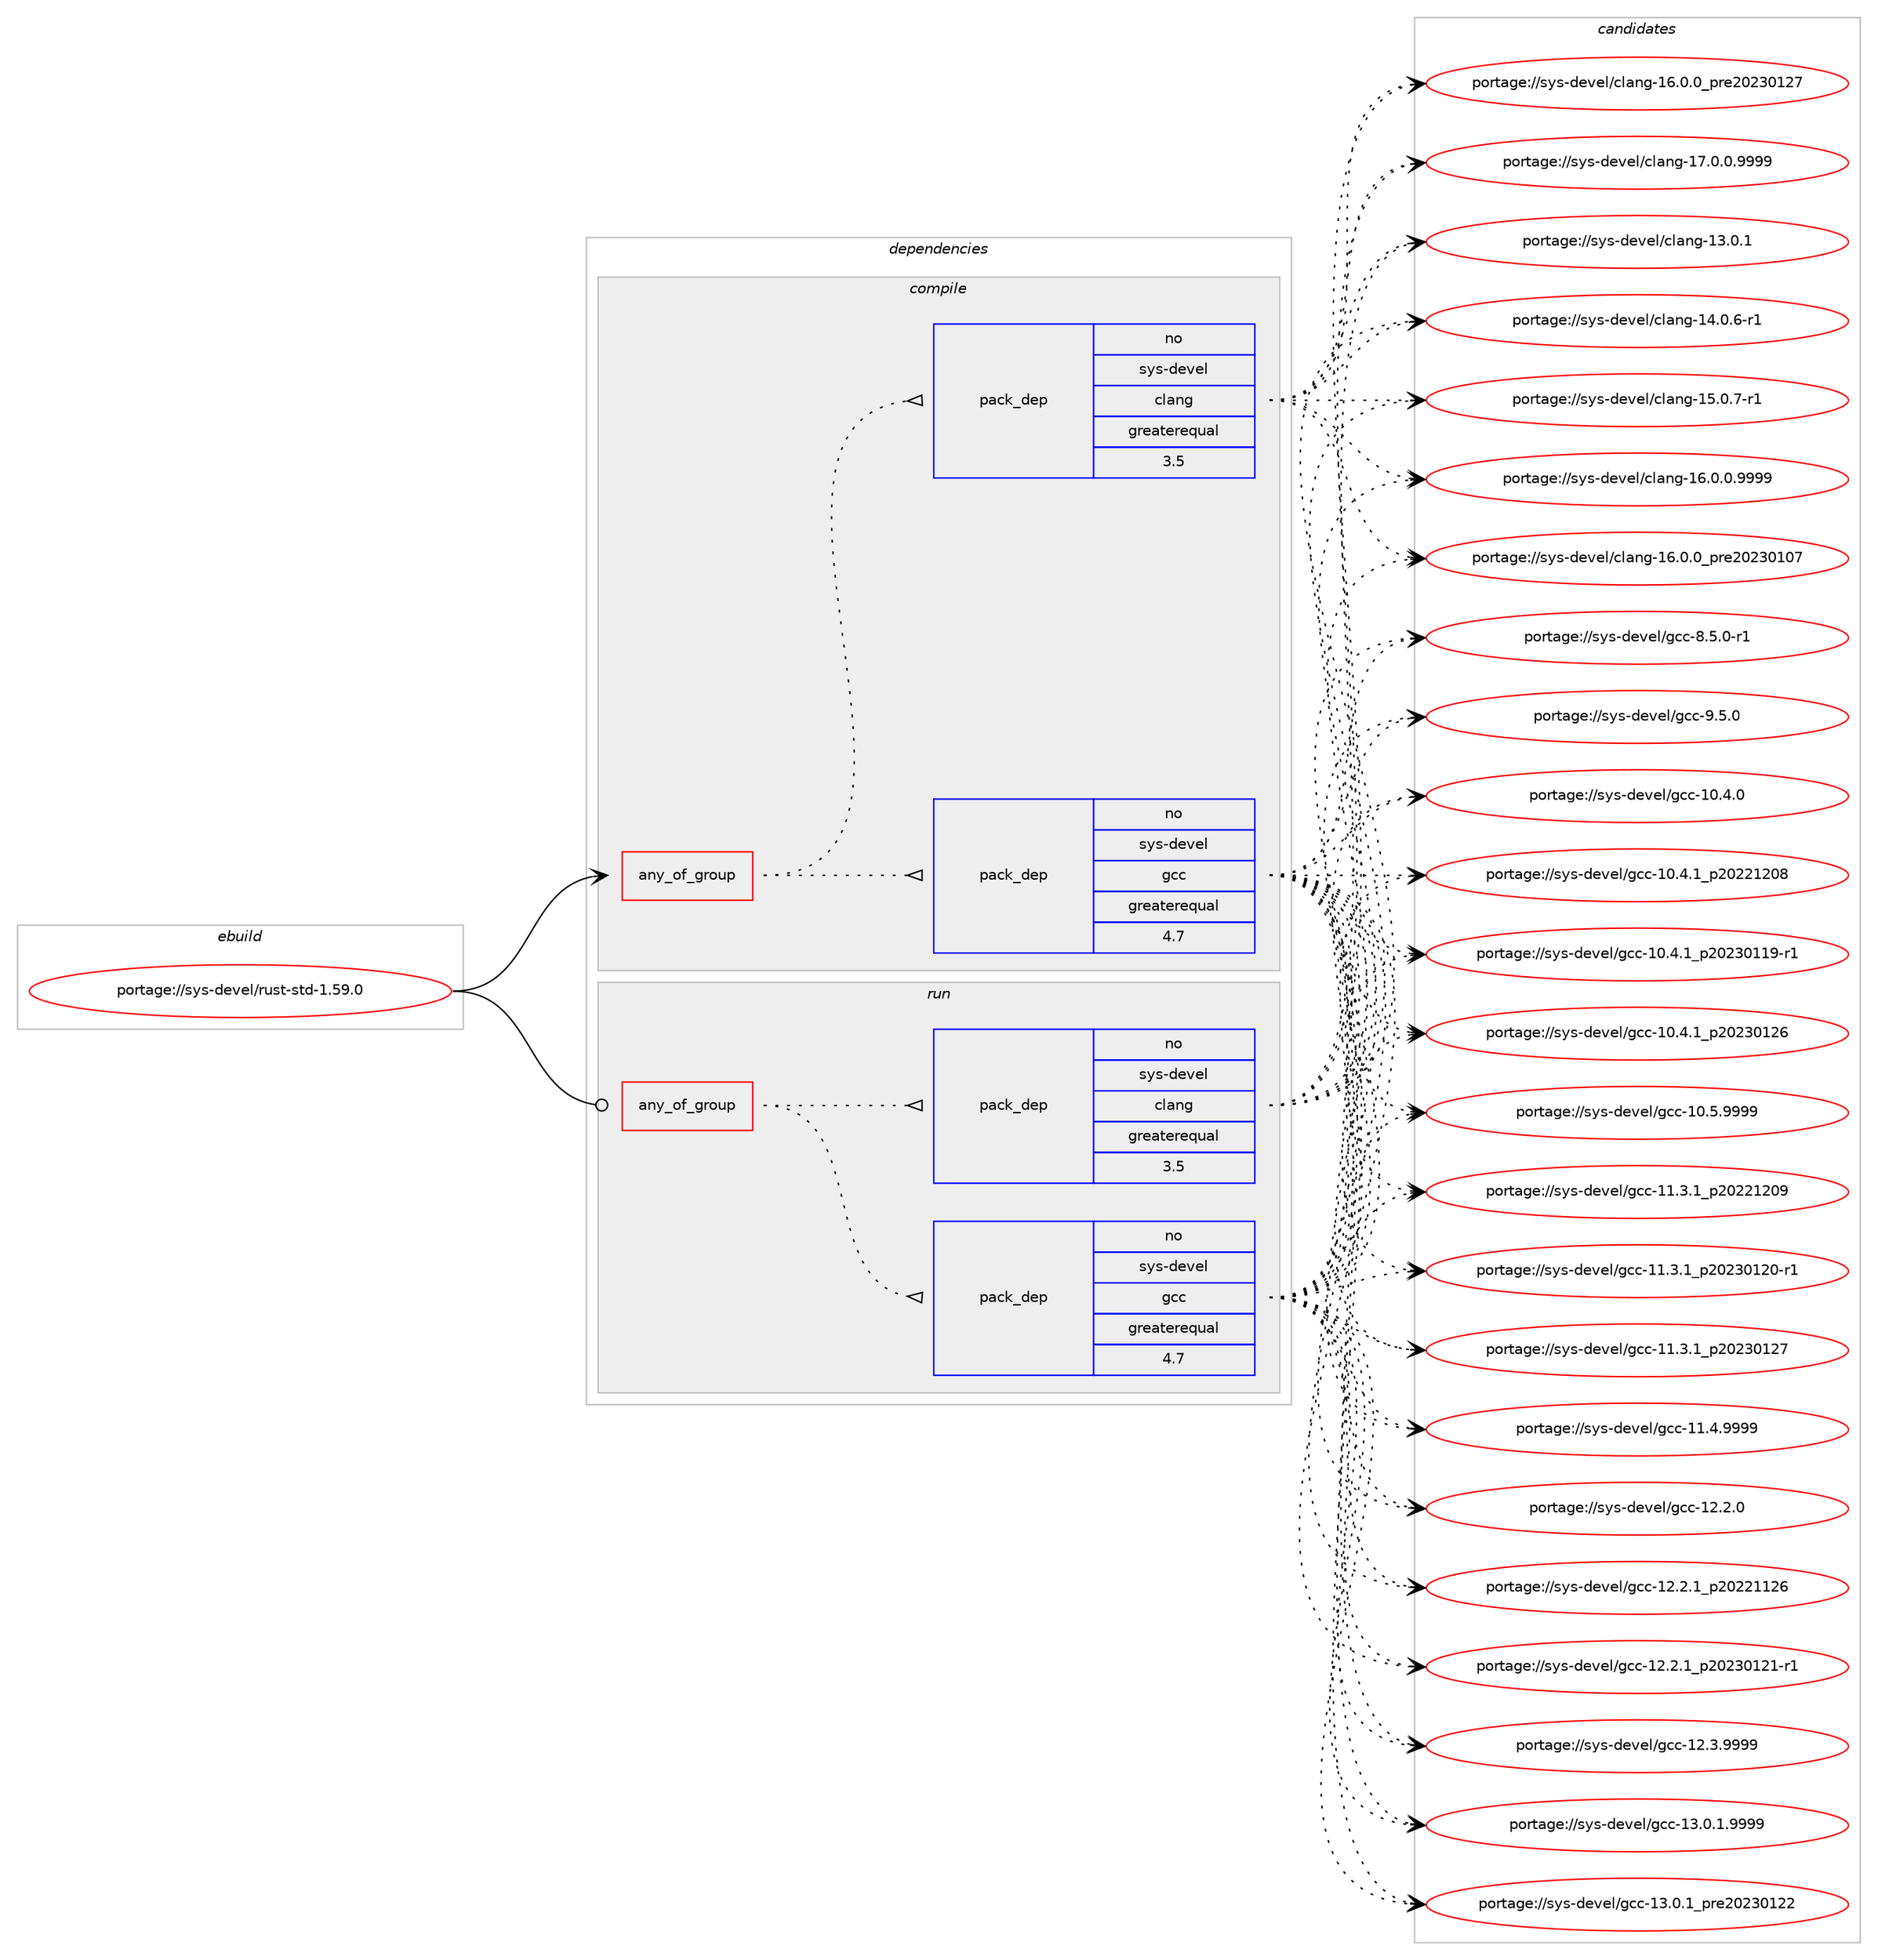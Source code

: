 digraph prolog {

# *************
# Graph options
# *************

newrank=true;
concentrate=true;
compound=true;
graph [rankdir=LR,fontname=Helvetica,fontsize=10,ranksep=1.5];#, ranksep=2.5, nodesep=0.2];
edge  [arrowhead=vee];
node  [fontname=Helvetica,fontsize=10];

# **********
# The ebuild
# **********

subgraph cluster_leftcol {
color=gray;
label=<<i>ebuild</i>>;
id [label="portage://sys-devel/rust-std-1.59.0", color=red, width=4, href="../sys-devel/rust-std-1.59.0.svg"];
}

# ****************
# The dependencies
# ****************

subgraph cluster_midcol {
color=gray;
label=<<i>dependencies</i>>;
subgraph cluster_compile {
fillcolor="#eeeeee";
style=filled;
label=<<i>compile</i>>;
subgraph any48 {
dependency6203 [label=<<TABLE BORDER="0" CELLBORDER="1" CELLSPACING="0" CELLPADDING="4"><TR><TD CELLPADDING="10">any_of_group</TD></TR></TABLE>>, shape=none, color=red];subgraph pack2074 {
dependency6204 [label=<<TABLE BORDER="0" CELLBORDER="1" CELLSPACING="0" CELLPADDING="4" WIDTH="220"><TR><TD ROWSPAN="6" CELLPADDING="30">pack_dep</TD></TR><TR><TD WIDTH="110">no</TD></TR><TR><TD>sys-devel</TD></TR><TR><TD>gcc</TD></TR><TR><TD>greaterequal</TD></TR><TR><TD>4.7</TD></TR></TABLE>>, shape=none, color=blue];
}
dependency6203:e -> dependency6204:w [weight=20,style="dotted",arrowhead="oinv"];
subgraph pack2075 {
dependency6205 [label=<<TABLE BORDER="0" CELLBORDER="1" CELLSPACING="0" CELLPADDING="4" WIDTH="220"><TR><TD ROWSPAN="6" CELLPADDING="30">pack_dep</TD></TR><TR><TD WIDTH="110">no</TD></TR><TR><TD>sys-devel</TD></TR><TR><TD>clang</TD></TR><TR><TD>greaterequal</TD></TR><TR><TD>3.5</TD></TR></TABLE>>, shape=none, color=blue];
}
dependency6203:e -> dependency6205:w [weight=20,style="dotted",arrowhead="oinv"];
}
id:e -> dependency6203:w [weight=20,style="solid",arrowhead="vee"];
}
subgraph cluster_compileandrun {
fillcolor="#eeeeee";
style=filled;
label=<<i>compile and run</i>>;
}
subgraph cluster_run {
fillcolor="#eeeeee";
style=filled;
label=<<i>run</i>>;
subgraph any49 {
dependency6206 [label=<<TABLE BORDER="0" CELLBORDER="1" CELLSPACING="0" CELLPADDING="4"><TR><TD CELLPADDING="10">any_of_group</TD></TR></TABLE>>, shape=none, color=red];subgraph pack2076 {
dependency6207 [label=<<TABLE BORDER="0" CELLBORDER="1" CELLSPACING="0" CELLPADDING="4" WIDTH="220"><TR><TD ROWSPAN="6" CELLPADDING="30">pack_dep</TD></TR><TR><TD WIDTH="110">no</TD></TR><TR><TD>sys-devel</TD></TR><TR><TD>gcc</TD></TR><TR><TD>greaterequal</TD></TR><TR><TD>4.7</TD></TR></TABLE>>, shape=none, color=blue];
}
dependency6206:e -> dependency6207:w [weight=20,style="dotted",arrowhead="oinv"];
subgraph pack2077 {
dependency6208 [label=<<TABLE BORDER="0" CELLBORDER="1" CELLSPACING="0" CELLPADDING="4" WIDTH="220"><TR><TD ROWSPAN="6" CELLPADDING="30">pack_dep</TD></TR><TR><TD WIDTH="110">no</TD></TR><TR><TD>sys-devel</TD></TR><TR><TD>clang</TD></TR><TR><TD>greaterequal</TD></TR><TR><TD>3.5</TD></TR></TABLE>>, shape=none, color=blue];
}
dependency6206:e -> dependency6208:w [weight=20,style="dotted",arrowhead="oinv"];
}
id:e -> dependency6206:w [weight=20,style="solid",arrowhead="odot"];
}
}

# **************
# The candidates
# **************

subgraph cluster_choices {
rank=same;
color=gray;
label=<<i>candidates</i>>;

subgraph choice2074 {
color=black;
nodesep=1;
choice1151211154510010111810110847103999945494846524648 [label="portage://sys-devel/gcc-10.4.0", color=red, width=4,href="../sys-devel/gcc-10.4.0.svg"];
choice1151211154510010111810110847103999945494846524649951125048505049504856 [label="portage://sys-devel/gcc-10.4.1_p20221208", color=red, width=4,href="../sys-devel/gcc-10.4.1_p20221208.svg"];
choice11512111545100101118101108471039999454948465246499511250485051484949574511449 [label="portage://sys-devel/gcc-10.4.1_p20230119-r1", color=red, width=4,href="../sys-devel/gcc-10.4.1_p20230119-r1.svg"];
choice1151211154510010111810110847103999945494846524649951125048505148495054 [label="portage://sys-devel/gcc-10.4.1_p20230126", color=red, width=4,href="../sys-devel/gcc-10.4.1_p20230126.svg"];
choice1151211154510010111810110847103999945494846534657575757 [label="portage://sys-devel/gcc-10.5.9999", color=red, width=4,href="../sys-devel/gcc-10.5.9999.svg"];
choice1151211154510010111810110847103999945494946514649951125048505049504857 [label="portage://sys-devel/gcc-11.3.1_p20221209", color=red, width=4,href="../sys-devel/gcc-11.3.1_p20221209.svg"];
choice11512111545100101118101108471039999454949465146499511250485051484950484511449 [label="portage://sys-devel/gcc-11.3.1_p20230120-r1", color=red, width=4,href="../sys-devel/gcc-11.3.1_p20230120-r1.svg"];
choice1151211154510010111810110847103999945494946514649951125048505148495055 [label="portage://sys-devel/gcc-11.3.1_p20230127", color=red, width=4,href="../sys-devel/gcc-11.3.1_p20230127.svg"];
choice1151211154510010111810110847103999945494946524657575757 [label="portage://sys-devel/gcc-11.4.9999", color=red, width=4,href="../sys-devel/gcc-11.4.9999.svg"];
choice1151211154510010111810110847103999945495046504648 [label="portage://sys-devel/gcc-12.2.0", color=red, width=4,href="../sys-devel/gcc-12.2.0.svg"];
choice1151211154510010111810110847103999945495046504649951125048505049495054 [label="portage://sys-devel/gcc-12.2.1_p20221126", color=red, width=4,href="../sys-devel/gcc-12.2.1_p20221126.svg"];
choice11512111545100101118101108471039999454950465046499511250485051484950494511449 [label="portage://sys-devel/gcc-12.2.1_p20230121-r1", color=red, width=4,href="../sys-devel/gcc-12.2.1_p20230121-r1.svg"];
choice1151211154510010111810110847103999945495046514657575757 [label="portage://sys-devel/gcc-12.3.9999", color=red, width=4,href="../sys-devel/gcc-12.3.9999.svg"];
choice11512111545100101118101108471039999454951464846494657575757 [label="portage://sys-devel/gcc-13.0.1.9999", color=red, width=4,href="../sys-devel/gcc-13.0.1.9999.svg"];
choice1151211154510010111810110847103999945495146484649951121141015048505148495050 [label="portage://sys-devel/gcc-13.0.1_pre20230122", color=red, width=4,href="../sys-devel/gcc-13.0.1_pre20230122.svg"];
choice115121115451001011181011084710399994556465346484511449 [label="portage://sys-devel/gcc-8.5.0-r1", color=red, width=4,href="../sys-devel/gcc-8.5.0-r1.svg"];
choice11512111545100101118101108471039999455746534648 [label="portage://sys-devel/gcc-9.5.0", color=red, width=4,href="../sys-devel/gcc-9.5.0.svg"];
dependency6204:e -> choice1151211154510010111810110847103999945494846524648:w [style=dotted,weight="100"];
dependency6204:e -> choice1151211154510010111810110847103999945494846524649951125048505049504856:w [style=dotted,weight="100"];
dependency6204:e -> choice11512111545100101118101108471039999454948465246499511250485051484949574511449:w [style=dotted,weight="100"];
dependency6204:e -> choice1151211154510010111810110847103999945494846524649951125048505148495054:w [style=dotted,weight="100"];
dependency6204:e -> choice1151211154510010111810110847103999945494846534657575757:w [style=dotted,weight="100"];
dependency6204:e -> choice1151211154510010111810110847103999945494946514649951125048505049504857:w [style=dotted,weight="100"];
dependency6204:e -> choice11512111545100101118101108471039999454949465146499511250485051484950484511449:w [style=dotted,weight="100"];
dependency6204:e -> choice1151211154510010111810110847103999945494946514649951125048505148495055:w [style=dotted,weight="100"];
dependency6204:e -> choice1151211154510010111810110847103999945494946524657575757:w [style=dotted,weight="100"];
dependency6204:e -> choice1151211154510010111810110847103999945495046504648:w [style=dotted,weight="100"];
dependency6204:e -> choice1151211154510010111810110847103999945495046504649951125048505049495054:w [style=dotted,weight="100"];
dependency6204:e -> choice11512111545100101118101108471039999454950465046499511250485051484950494511449:w [style=dotted,weight="100"];
dependency6204:e -> choice1151211154510010111810110847103999945495046514657575757:w [style=dotted,weight="100"];
dependency6204:e -> choice11512111545100101118101108471039999454951464846494657575757:w [style=dotted,weight="100"];
dependency6204:e -> choice1151211154510010111810110847103999945495146484649951121141015048505148495050:w [style=dotted,weight="100"];
dependency6204:e -> choice115121115451001011181011084710399994556465346484511449:w [style=dotted,weight="100"];
dependency6204:e -> choice11512111545100101118101108471039999455746534648:w [style=dotted,weight="100"];
}
subgraph choice2075 {
color=black;
nodesep=1;
choice1151211154510010111810110847991089711010345495146484649 [label="portage://sys-devel/clang-13.0.1", color=red, width=4,href="../sys-devel/clang-13.0.1.svg"];
choice11512111545100101118101108479910897110103454952464846544511449 [label="portage://sys-devel/clang-14.0.6-r1", color=red, width=4,href="../sys-devel/clang-14.0.6-r1.svg"];
choice11512111545100101118101108479910897110103454953464846554511449 [label="portage://sys-devel/clang-15.0.7-r1", color=red, width=4,href="../sys-devel/clang-15.0.7-r1.svg"];
choice11512111545100101118101108479910897110103454954464846484657575757 [label="portage://sys-devel/clang-16.0.0.9999", color=red, width=4,href="../sys-devel/clang-16.0.0.9999.svg"];
choice1151211154510010111810110847991089711010345495446484648951121141015048505148494855 [label="portage://sys-devel/clang-16.0.0_pre20230107", color=red, width=4,href="../sys-devel/clang-16.0.0_pre20230107.svg"];
choice1151211154510010111810110847991089711010345495446484648951121141015048505148495055 [label="portage://sys-devel/clang-16.0.0_pre20230127", color=red, width=4,href="../sys-devel/clang-16.0.0_pre20230127.svg"];
choice11512111545100101118101108479910897110103454955464846484657575757 [label="portage://sys-devel/clang-17.0.0.9999", color=red, width=4,href="../sys-devel/clang-17.0.0.9999.svg"];
dependency6205:e -> choice1151211154510010111810110847991089711010345495146484649:w [style=dotted,weight="100"];
dependency6205:e -> choice11512111545100101118101108479910897110103454952464846544511449:w [style=dotted,weight="100"];
dependency6205:e -> choice11512111545100101118101108479910897110103454953464846554511449:w [style=dotted,weight="100"];
dependency6205:e -> choice11512111545100101118101108479910897110103454954464846484657575757:w [style=dotted,weight="100"];
dependency6205:e -> choice1151211154510010111810110847991089711010345495446484648951121141015048505148494855:w [style=dotted,weight="100"];
dependency6205:e -> choice1151211154510010111810110847991089711010345495446484648951121141015048505148495055:w [style=dotted,weight="100"];
dependency6205:e -> choice11512111545100101118101108479910897110103454955464846484657575757:w [style=dotted,weight="100"];
}
subgraph choice2076 {
color=black;
nodesep=1;
choice1151211154510010111810110847103999945494846524648 [label="portage://sys-devel/gcc-10.4.0", color=red, width=4,href="../sys-devel/gcc-10.4.0.svg"];
choice1151211154510010111810110847103999945494846524649951125048505049504856 [label="portage://sys-devel/gcc-10.4.1_p20221208", color=red, width=4,href="../sys-devel/gcc-10.4.1_p20221208.svg"];
choice11512111545100101118101108471039999454948465246499511250485051484949574511449 [label="portage://sys-devel/gcc-10.4.1_p20230119-r1", color=red, width=4,href="../sys-devel/gcc-10.4.1_p20230119-r1.svg"];
choice1151211154510010111810110847103999945494846524649951125048505148495054 [label="portage://sys-devel/gcc-10.4.1_p20230126", color=red, width=4,href="../sys-devel/gcc-10.4.1_p20230126.svg"];
choice1151211154510010111810110847103999945494846534657575757 [label="portage://sys-devel/gcc-10.5.9999", color=red, width=4,href="../sys-devel/gcc-10.5.9999.svg"];
choice1151211154510010111810110847103999945494946514649951125048505049504857 [label="portage://sys-devel/gcc-11.3.1_p20221209", color=red, width=4,href="../sys-devel/gcc-11.3.1_p20221209.svg"];
choice11512111545100101118101108471039999454949465146499511250485051484950484511449 [label="portage://sys-devel/gcc-11.3.1_p20230120-r1", color=red, width=4,href="../sys-devel/gcc-11.3.1_p20230120-r1.svg"];
choice1151211154510010111810110847103999945494946514649951125048505148495055 [label="portage://sys-devel/gcc-11.3.1_p20230127", color=red, width=4,href="../sys-devel/gcc-11.3.1_p20230127.svg"];
choice1151211154510010111810110847103999945494946524657575757 [label="portage://sys-devel/gcc-11.4.9999", color=red, width=4,href="../sys-devel/gcc-11.4.9999.svg"];
choice1151211154510010111810110847103999945495046504648 [label="portage://sys-devel/gcc-12.2.0", color=red, width=4,href="../sys-devel/gcc-12.2.0.svg"];
choice1151211154510010111810110847103999945495046504649951125048505049495054 [label="portage://sys-devel/gcc-12.2.1_p20221126", color=red, width=4,href="../sys-devel/gcc-12.2.1_p20221126.svg"];
choice11512111545100101118101108471039999454950465046499511250485051484950494511449 [label="portage://sys-devel/gcc-12.2.1_p20230121-r1", color=red, width=4,href="../sys-devel/gcc-12.2.1_p20230121-r1.svg"];
choice1151211154510010111810110847103999945495046514657575757 [label="portage://sys-devel/gcc-12.3.9999", color=red, width=4,href="../sys-devel/gcc-12.3.9999.svg"];
choice11512111545100101118101108471039999454951464846494657575757 [label="portage://sys-devel/gcc-13.0.1.9999", color=red, width=4,href="../sys-devel/gcc-13.0.1.9999.svg"];
choice1151211154510010111810110847103999945495146484649951121141015048505148495050 [label="portage://sys-devel/gcc-13.0.1_pre20230122", color=red, width=4,href="../sys-devel/gcc-13.0.1_pre20230122.svg"];
choice115121115451001011181011084710399994556465346484511449 [label="portage://sys-devel/gcc-8.5.0-r1", color=red, width=4,href="../sys-devel/gcc-8.5.0-r1.svg"];
choice11512111545100101118101108471039999455746534648 [label="portage://sys-devel/gcc-9.5.0", color=red, width=4,href="../sys-devel/gcc-9.5.0.svg"];
dependency6207:e -> choice1151211154510010111810110847103999945494846524648:w [style=dotted,weight="100"];
dependency6207:e -> choice1151211154510010111810110847103999945494846524649951125048505049504856:w [style=dotted,weight="100"];
dependency6207:e -> choice11512111545100101118101108471039999454948465246499511250485051484949574511449:w [style=dotted,weight="100"];
dependency6207:e -> choice1151211154510010111810110847103999945494846524649951125048505148495054:w [style=dotted,weight="100"];
dependency6207:e -> choice1151211154510010111810110847103999945494846534657575757:w [style=dotted,weight="100"];
dependency6207:e -> choice1151211154510010111810110847103999945494946514649951125048505049504857:w [style=dotted,weight="100"];
dependency6207:e -> choice11512111545100101118101108471039999454949465146499511250485051484950484511449:w [style=dotted,weight="100"];
dependency6207:e -> choice1151211154510010111810110847103999945494946514649951125048505148495055:w [style=dotted,weight="100"];
dependency6207:e -> choice1151211154510010111810110847103999945494946524657575757:w [style=dotted,weight="100"];
dependency6207:e -> choice1151211154510010111810110847103999945495046504648:w [style=dotted,weight="100"];
dependency6207:e -> choice1151211154510010111810110847103999945495046504649951125048505049495054:w [style=dotted,weight="100"];
dependency6207:e -> choice11512111545100101118101108471039999454950465046499511250485051484950494511449:w [style=dotted,weight="100"];
dependency6207:e -> choice1151211154510010111810110847103999945495046514657575757:w [style=dotted,weight="100"];
dependency6207:e -> choice11512111545100101118101108471039999454951464846494657575757:w [style=dotted,weight="100"];
dependency6207:e -> choice1151211154510010111810110847103999945495146484649951121141015048505148495050:w [style=dotted,weight="100"];
dependency6207:e -> choice115121115451001011181011084710399994556465346484511449:w [style=dotted,weight="100"];
dependency6207:e -> choice11512111545100101118101108471039999455746534648:w [style=dotted,weight="100"];
}
subgraph choice2077 {
color=black;
nodesep=1;
choice1151211154510010111810110847991089711010345495146484649 [label="portage://sys-devel/clang-13.0.1", color=red, width=4,href="../sys-devel/clang-13.0.1.svg"];
choice11512111545100101118101108479910897110103454952464846544511449 [label="portage://sys-devel/clang-14.0.6-r1", color=red, width=4,href="../sys-devel/clang-14.0.6-r1.svg"];
choice11512111545100101118101108479910897110103454953464846554511449 [label="portage://sys-devel/clang-15.0.7-r1", color=red, width=4,href="../sys-devel/clang-15.0.7-r1.svg"];
choice11512111545100101118101108479910897110103454954464846484657575757 [label="portage://sys-devel/clang-16.0.0.9999", color=red, width=4,href="../sys-devel/clang-16.0.0.9999.svg"];
choice1151211154510010111810110847991089711010345495446484648951121141015048505148494855 [label="portage://sys-devel/clang-16.0.0_pre20230107", color=red, width=4,href="../sys-devel/clang-16.0.0_pre20230107.svg"];
choice1151211154510010111810110847991089711010345495446484648951121141015048505148495055 [label="portage://sys-devel/clang-16.0.0_pre20230127", color=red, width=4,href="../sys-devel/clang-16.0.0_pre20230127.svg"];
choice11512111545100101118101108479910897110103454955464846484657575757 [label="portage://sys-devel/clang-17.0.0.9999", color=red, width=4,href="../sys-devel/clang-17.0.0.9999.svg"];
dependency6208:e -> choice1151211154510010111810110847991089711010345495146484649:w [style=dotted,weight="100"];
dependency6208:e -> choice11512111545100101118101108479910897110103454952464846544511449:w [style=dotted,weight="100"];
dependency6208:e -> choice11512111545100101118101108479910897110103454953464846554511449:w [style=dotted,weight="100"];
dependency6208:e -> choice11512111545100101118101108479910897110103454954464846484657575757:w [style=dotted,weight="100"];
dependency6208:e -> choice1151211154510010111810110847991089711010345495446484648951121141015048505148494855:w [style=dotted,weight="100"];
dependency6208:e -> choice1151211154510010111810110847991089711010345495446484648951121141015048505148495055:w [style=dotted,weight="100"];
dependency6208:e -> choice11512111545100101118101108479910897110103454955464846484657575757:w [style=dotted,weight="100"];
}
}

}
